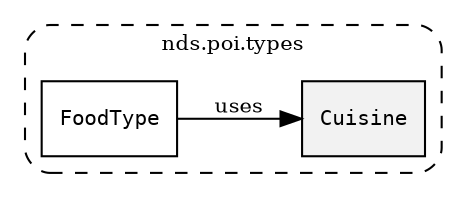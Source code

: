 /**
 * This dot file creates symbol collaboration diagram for Cuisine.
 */
digraph ZSERIO
{
    node [shape=box, fontsize=10];
    rankdir="LR";
    fontsize=10;
    tooltip="Cuisine collaboration diagram";

    subgraph "cluster_nds.poi.types"
    {
        style="dashed, rounded";
        label="nds.poi.types";
        tooltip="Package nds.poi.types";
        href="../../../content/packages/nds.poi.types.html#Package-nds-poi-types";
        target="_parent";

        "Cuisine" [style="filled", fillcolor="#0000000D", target="_parent", label=<<font face="monospace"><table align="center" border="0" cellspacing="0" cellpadding="0"><tr><td href="../../../content/packages/nds.poi.types.html#Enum-Cuisine" title="Enum defined in nds.poi.types">Cuisine</td></tr></table></font>>];
        "FoodType" [target="_parent", label=<<font face="monospace"><table align="center" border="0" cellspacing="0" cellpadding="0"><tr><td href="../../../content/packages/nds.poi.types.html#Structure-FoodType" title="Structure defined in nds.poi.types">FoodType</td></tr></table></font>>];
    }

    "FoodType" -> "Cuisine" [label="uses", fontsize=10];
}
